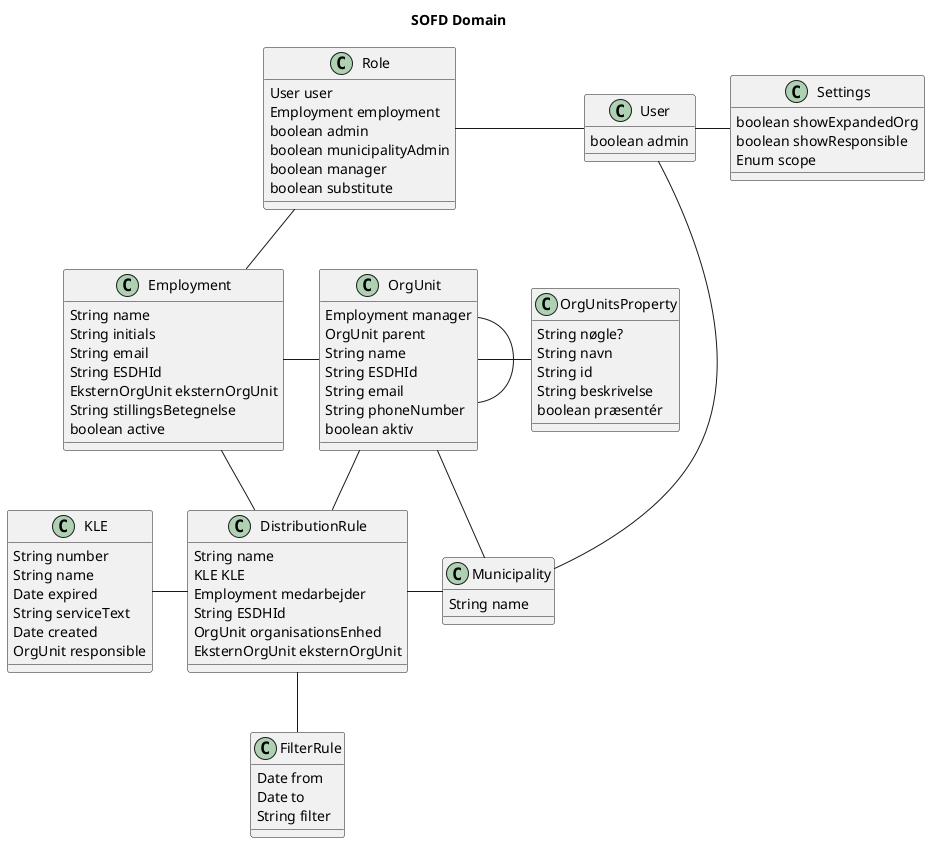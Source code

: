 @startuml
title SOFD Domain

class User {
  boolean admin
}

class Role {
  User user
  Employment employment
  boolean admin
  boolean municipalityAdmin
  boolean manager
  boolean substitute
}

class Municipality {
  String name
}

class FilterRule {
  Date from
  Date to
  String filter
}

class KLE {
  String number
  String name
  Date expired
  String serviceText
  Date created
  OrgUnit responsible
}

class OrgUnitsProperty {
  String nøgle?
  String navn
  String id
  String beskrivelse
  boolean præsentér
}

class DistributionRule {
  String name
  KLE KLE
  Employment medarbejder
  String ESDHId
  OrgUnit organisationsEnhed
  EksternOrgUnit eksternOrgUnit
}

class Employment {
  String name
  String initials
  String email
  String ESDHId
  EksternOrgUnit eksternOrgUnit
  String stillingsBetegnelse
  boolean active
}

class OrgUnit {
  Employment manager
  OrgUnit parent
  String name
  String ESDHId
  String email
  String phoneNumber
  boolean aktiv

}

class Settings {
  boolean showExpandedOrg
  boolean showResponsible
  Enum scope
}


Role -- Employment
Role - User
User - Settings
User -- Municipality
OrgUnit -- Municipality
OrgUnit - OrgUnit
OrgUnit - OrgUnitsProperty
OrgUnit -- DistributionRule
Employment -- DistributionRule
KLE - DistributionRule
DistributionRule - Municipality
Employment - OrgUnit
DistributionRule -- FilterRule

@enduml
